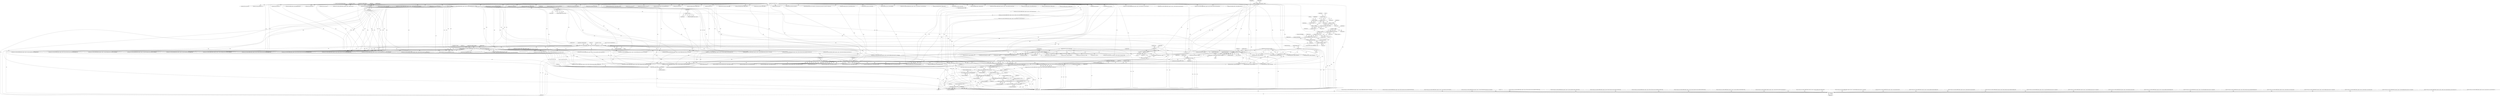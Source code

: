 digraph "1_ghostscript_e698d5c11d27212aa1098bc5b1673a3378563092_19@pointer" {
"1000529" [label="(Call,jbig2_error(ctx, JBIG2_SEVERITY_FATAL, segment->number, \"failed to allocate text region specified FS huffman table\"))"];
"1000459" [label="(Call,jbig2_build_huffman_table(ctx, &jbig2_huffman_params_F))"];
"1000369" [label="(Call,jbig2_error(ctx, JBIG2_SEVERITY_WARNING, segment->number, \"reserved bit 15 of text region huffman flags is not zero\"))"];
"1000227" [label="(Call,jbig2_error(ctx, JBIG2_SEVERITY_DEBUG, segment->number, \"text region header flags 0x%04x\", flags))"];
"1000150" [label="(MethodParameterIn,Jbig2Ctx *ctx)"];
"1000218" [label="(Call,flags = jbig2_get_uint16(segment_data + offset))"];
"1000220" [label="(Call,jbig2_get_uint16(segment_data + offset))"];
"1000211" [label="(Call,jbig2_get_region_segment_info(&region_info, segment_data))"];
"1000152" [label="(MethodParameterIn,const byte *segment_data)"];
"1000215" [label="(Call,offset += 17)"];
"1000155" [label="(Call,offset = 0)"];
"1000341" [label="(Call,jbig2_error(ctx, JBIG2_SEVERITY_DEBUG, segment->number, \"text region has SBDSOFFSET %d\", params.SBDSOFFSET))"];
"1000324" [label="(Call,params.SBDSOFFSET -= 0x20)"];
"1000319" [label="(Call,params.SBDSOFFSET > 0x0f)"];
"1000309" [label="(Call,params.SBDSOFFSET = (flags & 0x7C00) >> 10)"];
"1000313" [label="(Call,(flags & 0x7C00) >> 10)"];
"1000314" [label="(Call,flags & 0x7C00)"];
"1000306" [label="(Call,flags & 0x0200)"];
"1000298" [label="(Call,flags & 0x0180)"];
"1000288" [label="(Call,flags & 0x0040)"];
"1000280" [label="(Call,flags & 0x0030)"];
"1000260" [label="(Call,flags & 0x000c)"];
"1000252" [label="(Call,flags & 0x0002)"];
"1000245" [label="(Call,flags & 0x0001)"];
"1000501" [label="(Call,jbig2_build_huffman_table(ctx, huffman_params))"];
"1000477" [label="(Call,jbig2_find_table(ctx, segment, table_index))"];
"1000151" [label="(MethodParameterIn,Jbig2Segment *segment)"];
"1000197" [label="(Call,table_index = 0)"];
"1000482" [label="(Call,huffman_params == NULL)"];
"1000475" [label="(Call,huffman_params = jbig2_find_table(ctx, segment, table_index))"];
"1000469" [label="(Call,jbig2_build_huffman_table(ctx, &jbig2_huffman_params_G))"];
"1000527" [label="(Call,code = jbig2_error(ctx, JBIG2_SEVERITY_FATAL, segment->number, \"failed to allocate text region specified FS huffman table\"))"];
"1001757" [label="(Return,return code;)"];
"1001712" [label="(Call,jbig2_release_huffman_table(ctx, params.SBHUFFFS))"];
"1001717" [label="(Call,jbig2_release_huffman_table(ctx, params.SBHUFFDS))"];
"1001722" [label="(Call,jbig2_release_huffman_table(ctx, params.SBHUFFDT))"];
"1001727" [label="(Call,jbig2_release_huffman_table(ctx, params.SBHUFFRDX))"];
"1001732" [label="(Call,jbig2_release_huffman_table(ctx, params.SBHUFFRDY))"];
"1001737" [label="(Call,jbig2_release_huffman_table(ctx, params.SBHUFFRDW))"];
"1001742" [label="(Call,jbig2_release_huffman_table(ctx, params.SBHUFFRDH))"];
"1001747" [label="(Call,jbig2_release_huffman_table(ctx, params.SBHUFFRSIZE))"];
"1000227" [label="(Call,jbig2_error(ctx, JBIG2_SEVERITY_DEBUG, segment->number, \"text region header flags 0x%04x\", flags))"];
"1000224" [label="(Call,offset += 2)"];
"1000283" [label="(Literal,4)"];
"1000465" [label="(Call,params.SBHUFFFS = jbig2_build_huffman_table(ctx, &jbig2_huffman_params_G))"];
"1001100" [label="(Call,code = jbig2_error(ctx, JBIG2_SEVERITY_FATAL, segment->number, \"Custom RSIZE huffman table not found (%d)\", table_index))"];
"1000241" [label="(Call,params.SBHUFF = flags & 0x0001)"];
"1000438" [label="(Call,segment_data + offset)"];
"1000388" [label="(Call,params.sbrat[0] = segment_data[offset])"];
"1000359" [label="(Call,segment_data + offset)"];
"1001748" [label="(Identifier,ctx)"];
"1000279" [label="(Call,(flags & 0x0030) >> 4)"];
"1001404" [label="(Call,jbig2_arith_int_ctx_new(ctx))"];
"1001581" [label="(Call,jbig2_image_clone(ctx, image))"];
"1000252" [label="(Call,flags & 0x0002)"];
"1000536" [label="(ControlStructure,goto cleanup1;)"];
"1001363" [label="(Call,jbig2_error(ctx, JBIG2_SEVERITY_FATAL, segment->number, \"couldn't allocate as in text region image\"))"];
"1001451" [label="(Call,jbig2_error(ctx, JBIG2_SEVERITY_FATAL, segment->number, \"couldn't allocate text region image data\"))"];
"1000881" [label="(Call,code = jbig2_error(ctx, JBIG2_SEVERITY_FATAL, segment->number, \"failed to allocate text region specified RDH huffman table\"))"];
"1000484" [label="(Identifier,NULL)"];
"1001757" [label="(Return,return code;)"];
"1000503" [label="(Identifier,huffman_params)"];
"1001703" [label="(Call,jbig2_image_release(ctx, image))"];
"1001758" [label="(Identifier,code)"];
"1000369" [label="(Call,jbig2_error(ctx, JBIG2_SEVERITY_WARNING, segment->number, \"reserved bit 15 of text region huffman flags is not zero\"))"];
"1001250" [label="(Call,jbig2_error(ctx, JBIG2_SEVERITY_WARNING, segment->number, \"unable to find all referenced symbol dictionaries!\"))"];
"1001560" [label="(Call,jbig2_error(ctx, JBIG2_SEVERITY_FATAL, segment->number, \"failed to decode text region image data\"))"];
"1001361" [label="(Call,code = jbig2_error(ctx, JBIG2_SEVERITY_FATAL, segment->number, \"couldn't allocate as in text region image\"))"];
"1001003" [label="(Call,jbig2_build_huffman_table(ctx, &jbig2_huffman_params_O))"];
"1001723" [label="(Identifier,ctx)"];
"1000875" [label="(Call,params.SBHUFFRDH == NULL)"];
"1000302" [label="(Call,params.SBDEFPIXEL = flags & 0x0200)"];
"1001744" [label="(Call,params.SBHUFFRDH)"];
"1000375" [label="(Literal,\"reserved bit 15 of text region huffman flags is not zero\")"];
"1000675" [label="(Call,jbig2_error(ctx, JBIG2_SEVERITY_FATAL, segment->number, \"Custom DT huffman table not found (%d)\", table_index))"];
"1000233" [label="(Literal,\"text region header flags 0x%04x\")"];
"1001506" [label="(Call,jbig2_arith_int_ctx_new(ctx))"];
"1000301" [label="(Literal,7)"];
"1000260" [label="(Call,flags & 0x000c)"];
"1001694" [label="(Call,jbig2_word_stream_buf_free(ctx, ws))"];
"1001122" [label="(Call,params.SBHUFFRSIZE == NULL)"];
"1000282" [label="(Literal,0x0030)"];
"1000371" [label="(Identifier,JBIG2_SEVERITY_WARNING)"];
"1000298" [label="(Call,flags & 0x0180)"];
"1000497" [label="(Call,params.SBHUFFFS = jbig2_build_huffman_table(ctx, huffman_params))"];
"1000297" [label="(Call,(flags & 0x0180) >> 7)"];
"1001226" [label="(Call,jbig2_error(ctx, JBIG2_SEVERITY_WARNING, segment->number, \"unable to find first referenced symbol dictionary!\"))"];
"1000325" [label="(Call,params.SBDSOFFSET)"];
"1000225" [label="(Identifier,offset)"];
"1000321" [label="(Identifier,params)"];
"1000664" [label="(Call,jbig2_find_table(ctx, segment, table_index))"];
"1000973" [label="(Call,jbig2_error(ctx, JBIG2_SEVERITY_FATAL, segment->number, \"failed to allocate text region specified RDX huffman table\"))"];
"1000308" [label="(Literal,0x0200)"];
"1000246" [label="(Identifier,flags)"];
"1000470" [label="(Identifier,ctx)"];
"1001416" [label="(Call,jbig2_arith_int_ctx_new(ctx))"];
"1000486" [label="(Call,code = jbig2_error(ctx, JBIG2_SEVERITY_FATAL, segment->number, \"Custom FS huffman table not found (%d)\", table_index))"];
"1000316" [label="(Literal,0x7C00)"];
"1001102" [label="(Call,jbig2_error(ctx, JBIG2_SEVERITY_FATAL, segment->number, \"Custom RSIZE huffman table not found (%d)\", table_index))"];
"1000199" [label="(Literal,0)"];
"1000813" [label="(Call,jbig2_build_huffman_table(ctx, &jbig2_huffman_params_N))"];
"1000460" [label="(Identifier,ctx)"];
"1001422" [label="(Call,jbig2_arith_int_ctx_new(ctx))"];
"1000752" [label="(Call,jbig2_error(ctx, JBIG2_SEVERITY_FATAL, segment->number, \"Custom RDW huffman table not found (%d)\", table_index))"];
"1001287" [label="(Call,jbig2_error(ctx, JBIG2_SEVERITY_FATAL, segment->number, \"could not allocate GR_stats\"))"];
"1000299" [label="(Identifier,flags)"];
"1000526" [label="(Block,)"];
"1001494" [label="(Call,jbig2_arith_int_ctx_new(ctx))"];
"1001761" [label="(Call,jbig2_error(ctx, JBIG2_SEVERITY_FATAL, segment->number, \"Segment too short\"))"];
"1000324" [label="(Call,params.SBDSOFFSET -= 0x20)"];
"1000480" [label="(Identifier,table_index)"];
"1001341" [label="(Call,code = jbig2_error(ctx, JBIG2_SEVERITY_FATAL, segment->number, \"couldn't allocate ws in text region image\"))"];
"1000152" [label="(MethodParameterIn,const byte *segment_data)"];
"1000253" [label="(Identifier,flags)"];
"1001326" [label="(Call,jbig2_word_stream_buf_new(ctx, segment_data + offset, segment->data_length - offset))"];
"1000212" [label="(Call,&region_info)"];
"1000333" [label="(Call,flags & 0x8000)"];
"1000230" [label="(Call,segment->number)"];
"1001684" [label="(Call,jbig2_arith_int_ctx_free(ctx, params.IAIT))"];
"1001206" [label="(Call,jbig2_error(ctx, JBIG2_SEVERITY_FATAL, segment->number, \"unable to retrive symbol dictionaries! previous parsing error?\"))"];
"1001632" [label="(Call,jbig2_arith_iaid_ctx_free(ctx, params.IAID))"];
"1001547" [label="(Call,jbig2_error(ctx, JBIG2_SEVERITY_FATAL, segment->number, \"couldn't allocate text region image data\"))"];
"1000261" [label="(Identifier,flags)"];
"1000198" [label="(Identifier,table_index)"];
"1000162" [label="(Identifier,image)"];
"1001734" [label="(Call,params.SBHUFFRDY)"];
"1000217" [label="(Literal,17)"];
"1000930" [label="(Call,code = jbig2_error(ctx, JBIG2_SEVERITY_FATAL, segment->number, \"Custom RDX huffman table not found (%d)\", table_index))"];
"1000157" [label="(Literal,0)"];
"1000419" [label="(Call,params.sbrat[3] = segment_data[offset + 3])"];
"1000341" [label="(Call,jbig2_error(ctx, JBIG2_SEVERITY_DEBUG, segment->number, \"text region has SBDSOFFSET %d\", params.SBDSOFFSET))"];
"1001055" [label="(Call,params.SBHUFFRDY == NULL)"];
"1000588" [label="(Call,jbig2_error(ctx, JBIG2_SEVERITY_FATAL, segment->number, \"Custom DS huffman table not found (%d)\", table_index))"];
"1000229" [label="(Identifier,JBIG2_SEVERITY_DEBUG)"];
"1000259" [label="(Call,(flags & 0x000c) >> 2)"];
"1000577" [label="(Call,jbig2_find_table(ctx, segment, table_index))"];
"1001204" [label="(Call,code = jbig2_error(ctx, JBIG2_SEVERITY_FATAL, segment->number, \"unable to retrive symbol dictionaries! previous parsing error?\"))"];
"1001717" [label="(Call,jbig2_release_huffman_table(ctx, params.SBHUFFDS))"];
"1001724" [label="(Call,params.SBHUFFDT)"];
"1001679" [label="(Call,jbig2_arith_int_ctx_free(ctx, params.IADS))"];
"1000831" [label="(Call,jbig2_find_table(ctx, segment, table_index))"];
"1000741" [label="(Call,jbig2_find_table(ctx, segment, table_index))"];
"1001174" [label="(Call,jbig2_sd_count_referred(ctx, segment))"];
"1000245" [label="(Call,flags & 0x0001)"];
"1000733" [label="(Call,jbig2_build_huffman_table(ctx, &jbig2_huffman_params_O))"];
"1001011" [label="(Call,jbig2_find_table(ctx, segment, table_index))"];
"1001301" [label="(Call,jbig2_image_new(ctx, region_info.width, region_info.height))"];
"1000437" [label="(Call,jbig2_get_uint32(segment_data + offset))"];
"1000323" [label="(Literal,0x0f)"];
"1000326" [label="(Identifier,params)"];
"1000306" [label="(Call,flags & 0x0200)"];
"1000228" [label="(Identifier,ctx)"];
"1000284" [label="(Call,params.TRANSPOSED = flags & 0x0040)"];
"1000530" [label="(Identifier,ctx)"];
"1000883" [label="(Call,jbig2_error(ctx, JBIG2_SEVERITY_FATAL, segment->number, \"failed to allocate text region specified RDH huffman table\"))"];
"1000153" [label="(Block,)"];
"1000300" [label="(Literal,0x0180)"];
"1001189" [label="(Call,code = jbig2_error(ctx, JBIG2_SEVERITY_FATAL, segment->number, \"text region refers to no symbol dictionaries!\"))"];
"1000656" [label="(Call,jbig2_build_huffman_table(ctx, &jbig2_huffman_params_M))"];
"1001410" [label="(Call,jbig2_arith_int_ctx_new(ctx))"];
"1000511" [label="(Call,jbig2_error(ctx, JBIG2_SEVERITY_FATAL, segment->number, \"text region specified invalid FS huffman table\"))"];
"1000945" [label="(Call,jbig2_build_huffman_table(ctx, huffman_params))"];
"1001729" [label="(Call,params.SBHUFFRDX)"];
"1000549" [label="(Call,jbig2_build_huffman_table(ctx, &jbig2_huffman_params_H))"];
"1000216" [label="(Identifier,offset)"];
"1000586" [label="(Call,code = jbig2_error(ctx, JBIG2_SEVERITY_FATAL, segment->number, \"Custom DS huffman table not found (%d)\", table_index))"];
"1000865" [label="(Call,jbig2_error(ctx, JBIG2_SEVERITY_FATAL, segment->number, \"text region specified invalid RDH huffman table\"))"];
"1000903" [label="(Call,jbig2_build_huffman_table(ctx, &jbig2_huffman_params_N))"];
"1000151" [label="(MethodParameterIn,Jbig2Segment *segment)"];
"1000459" [label="(Call,jbig2_build_huffman_table(ctx, &jbig2_huffman_params_F))"];
"1000971" [label="(Call,code = jbig2_error(ctx, JBIG2_SEVERITY_FATAL, segment->number, \"failed to allocate text region specified RDX huffman table\"))"];
"1000263" [label="(Literal,2)"];
"1001657" [label="(Call,jbig2_arith_int_ctx_free(ctx, params.IARDY))"];
"1001130" [label="(Call,jbig2_error(ctx, JBIG2_SEVERITY_FATAL, segment->number, \"failed to allocate text region specified RSIZE huffman table\"))"];
"1001739" [label="(Call,params.SBHUFFRDW)"];
"1001063" [label="(Call,jbig2_error(ctx, JBIG2_SEVERITY_FATAL, segment->number, \"failed to allocate text region specified RDY huffman table\"))"];
"1001184" [label="(Call,jbig2_sd_list_referred(ctx, segment))"];
"1000532" [label="(Call,segment->number)"];
"1001674" [label="(Call,jbig2_arith_int_ctx_free(ctx, params.IAFS))"];
"1000455" [label="(Call,params.SBHUFFFS = jbig2_build_huffman_table(ctx, &jbig2_huffman_params_F))"];
"1000636" [label="(Call,jbig2_build_huffman_table(ctx, &jbig2_huffman_params_K))"];
"1000488" [label="(Call,jbig2_error(ctx, JBIG2_SEVERITY_FATAL, segment->number, \"Custom FS huffman table not found (%d)\", table_index))"];
"1000254" [label="(Literal,0x0002)"];
"1000535" [label="(Literal,\"failed to allocate text region specified FS huffman table\")"];
"1000461" [label="(Call,&jbig2_huffman_params_F)"];
"1000476" [label="(Identifier,huffman_params)"];
"1000499" [label="(Identifier,params)"];
"1000823" [label="(Call,jbig2_build_huffman_table(ctx, &jbig2_huffman_params_O))"];
"1001488" [label="(Call,jbig2_arith_int_ctx_new(ctx))"];
"1001545" [label="(Call,code = jbig2_error(ctx, JBIG2_SEVERITY_FATAL, segment->number, \"couldn't allocate text region image data\"))"];
"1001276" [label="(Call,jbig2_new(ctx, Jbig2ArithCx, stats_size))"];
"1001083" [label="(Call,jbig2_build_huffman_table(ctx, &jbig2_huffman_params_A))"];
"1001482" [label="(Call,jbig2_arith_int_ctx_new(ctx))"];
"1000309" [label="(Call,params.SBDSOFFSET = (flags & 0x7C00) >> 10)"];
"1000435" [label="(Identifier,params)"];
"1000343" [label="(Identifier,JBIG2_SEVERITY_DEBUG)"];
"1000342" [label="(Identifier,ctx)"];
"1000750" [label="(Call,code = jbig2_error(ctx, JBIG2_SEVERITY_FATAL, segment->number, \"Custom RDW huffman table not found (%d)\", table_index))"];
"1001556" [label="(Call,code < 0)"];
"1000155" [label="(Call,offset = 0)"];
"1001191" [label="(Call,jbig2_error(ctx, JBIG2_SEVERITY_FATAL, segment->number, \"text region refers to no symbol dictionaries!\"))"];
"1001727" [label="(Call,jbig2_release_huffman_table(ctx, params.SBHUFFRDX))"];
"1000314" [label="(Call,flags & 0x7C00)"];
"1000569" [label="(Call,jbig2_build_huffman_table(ctx, &jbig2_huffman_params_J))"];
"1001719" [label="(Call,params.SBHUFFDS)"];
"1001061" [label="(Call,code = jbig2_error(ctx, JBIG2_SEVERITY_FATAL, segment->number, \"failed to allocate text region specified RDY huffman table\"))"];
"1000521" [label="(Call,params.SBHUFFFS == NULL)"];
"1000695" [label="(Call,params.SBHUFFDT == NULL)"];
"1001091" [label="(Call,jbig2_find_table(ctx, segment, table_index))"];
"1000765" [label="(Call,jbig2_build_huffman_table(ctx, huffman_params))"];
"1000211" [label="(Call,jbig2_get_region_segment_info(&region_info, segment_data))"];
"1000344" [label="(Call,segment->number)"];
"1000531" [label="(Identifier,JBIG2_SEVERITY_FATAL)"];
"1000234" [label="(Identifier,flags)"];
"1000315" [label="(Identifier,flags)"];
"1001714" [label="(Call,params.SBHUFFFS)"];
"1000475" [label="(Call,huffman_params = jbig2_find_table(ctx, segment, table_index))"];
"1000197" [label="(Call,table_index = 0)"];
"1000773" [label="(Call,code = jbig2_error(ctx, JBIG2_SEVERITY_FATAL, segment->number, \"text region specified invalid RDW huffman table\"))"];
"1000248" [label="(Call,params.SBREFINE = flags & 0x0002)"];
"1001353" [label="(Call,jbig2_arith_new(ctx, ws))"];
"1001718" [label="(Identifier,ctx)"];
"1000318" [label="(ControlStructure,if (params.SBDSOFFSET > 0x0f))"];
"1001711" [label="(Block,)"];
"1000478" [label="(Identifier,ctx)"];
"1000614" [label="(Call,code = jbig2_error(ctx, JBIG2_SEVERITY_FATAL, segment->number, \"failed to allocate text region specified DS huffman table\"))"];
"1001728" [label="(Identifier,ctx)"];
"1000290" [label="(Literal,0x0040)"];
"1000791" [label="(Call,code = jbig2_error(ctx, JBIG2_SEVERITY_FATAL, segment->number, \"failed to allocate text region specified RDW huffman table\"))"];
"1000483" [label="(Identifier,huffman_params)"];
"1000502" [label="(Identifier,ctx)"];
"1000793" [label="(Call,jbig2_error(ctx, JBIG2_SEVERITY_FATAL, segment->number, \"failed to allocate text region specified RDW huffman table\"))"];
"1000479" [label="(Identifier,segment)"];
"1001045" [label="(Call,jbig2_error(ctx, JBIG2_SEVERITY_FATAL, segment->number, \"text region specified invalid RDY huffman table\"))"];
"1001712" [label="(Call,jbig2_release_huffman_table(ctx, params.SBHUFFFS))"];
"1001737" [label="(Call,jbig2_release_huffman_table(ctx, params.SBHUFFRDW))"];
"1001647" [label="(Call,jbig2_arith_int_ctx_free(ctx, params.IARDH))"];
"1001115" [label="(Call,jbig2_build_huffman_table(ctx, huffman_params))"];
"1000365" [label="(ControlStructure,if (huffman_flags & 0x8000))"];
"1001128" [label="(Call,code = jbig2_error(ctx, JBIG2_SEVERITY_FATAL, segment->number, \"failed to allocate text region specified RSIZE huffman table\"))"];
"1001022" [label="(Call,jbig2_error(ctx, JBIG2_SEVERITY_FATAL, segment->number, \"Custom RDY huffman table not found (%d)\", table_index))"];
"1000842" [label="(Call,jbig2_error(ctx, JBIG2_SEVERITY_FATAL, segment->number, \"Custom RDH huffman table not found (%d)\", table_index))"];
"1000471" [label="(Call,&jbig2_huffman_params_G)"];
"1001652" [label="(Call,jbig2_arith_int_ctx_free(ctx, params.IARDX))"];
"1001713" [label="(Identifier,ctx)"];
"1000347" [label="(Literal,\"text region has SBDSOFFSET %d\")"];
"1000320" [label="(Call,params.SBDSOFFSET)"];
"1001150" [label="(Call,jbig2_error(ctx, JBIG2_SEVERITY_INFO, segment->number,\n                \"text region: %d x %d @ (%d,%d) %d symbols\", region_info.width, region_info.height, region_info.x, region_info.y, params.SBNUMINSTANCES))"];
"1000262" [label="(Literal,0x000c)"];
"1000288" [label="(Call,flags & 0x0040)"];
"1000529" [label="(Call,jbig2_error(ctx, JBIG2_SEVERITY_FATAL, segment->number, \"failed to allocate text region specified FS huffman table\"))"];
"1001742" [label="(Call,jbig2_release_huffman_table(ctx, params.SBHUFFRDH))"];
"1000921" [label="(Call,jbig2_find_table(ctx, segment, table_index))"];
"1000646" [label="(Call,jbig2_build_huffman_table(ctx, &jbig2_huffman_params_L))"];
"1001328" [label="(Call,segment_data + offset)"];
"1000156" [label="(Identifier,offset)"];
"1000477" [label="(Call,jbig2_find_table(ctx, segment, table_index))"];
"1000289" [label="(Identifier,flags)"];
"1000280" [label="(Call,flags & 0x0030)"];
"1000932" [label="(Call,jbig2_error(ctx, JBIG2_SEVERITY_FATAL, segment->number, \"Custom RDX huffman table not found (%d)\", table_index))"];
"1000703" [label="(Call,jbig2_error(ctx, JBIG2_SEVERITY_FATAL, segment->number, \"failed to allocate text region specified DT huffman table\"))"];
"1000372" [label="(Call,segment->number)"];
"1001500" [label="(Call,jbig2_arith_int_ctx_new(ctx))"];
"1001637" [label="(Call,jbig2_arith_int_ctx_free(ctx, params.IARI))"];
"1000220" [label="(Call,jbig2_get_uint16(segment_data + offset))"];
"1000150" [label="(MethodParameterIn,Jbig2Ctx *ctx)"];
"1000348" [label="(Call,params.SBDSOFFSET)"];
"1000469" [label="(Call,jbig2_build_huffman_table(ctx, &jbig2_huffman_params_G))"];
"1000218" [label="(Call,flags = jbig2_get_uint16(segment_data + offset))"];
"1001605" [label="(Call,jbig2_page_add_result(ctx, &ctx->pages[ctx->current_page], image, region_info.x, region_info.y, region_info.op))"];
"1001747" [label="(Call,jbig2_release_huffman_table(ctx, params.SBHUFFRSIZE))"];
"1000313" [label="(Call,(flags & 0x7C00) >> 10)"];
"1000863" [label="(Call,code = jbig2_error(ctx, JBIG2_SEVERITY_FATAL, segment->number, \"text region specified invalid RDH huffman table\"))"];
"1001224" [label="(Call,code = jbig2_error(ctx, JBIG2_SEVERITY_WARNING, segment->number, \"unable to find first referenced symbol dictionary!\"))"];
"1000993" [label="(Call,jbig2_build_huffman_table(ctx, &jbig2_huffman_params_N))"];
"1000509" [label="(Call,code = jbig2_error(ctx, JBIG2_SEVERITY_FATAL, segment->number, \"text region specified invalid FS huffman table\"))"];
"1000608" [label="(Call,params.SBHUFFDS == NULL)"];
"1001143" [label="(Call,jbig2_error(ctx, JBIG2_SEVERITY_WARNING, segment->number, \"text region huffman flags bit 15 is set, contrary to spec\"))"];
"1001642" [label="(Call,jbig2_arith_int_ctx_free(ctx, params.IARDW))"];
"1000840" [label="(Call,code = jbig2_error(ctx, JBIG2_SEVERITY_FATAL, segment->number, \"Custom RDH huffman table not found (%d)\", table_index))"];
"1000247" [label="(Literal,0x0001)"];
"1000723" [label="(Call,jbig2_build_huffman_table(ctx, &jbig2_huffman_params_N))"];
"1000785" [label="(Call,params.SBHUFFRDW == NULL)"];
"1001285" [label="(Call,code = jbig2_error(ctx, JBIG2_SEVERITY_FATAL, segment->number, \"could not allocate GR_stats\"))"];
"1000453" [label="(Block,)"];
"1000219" [label="(Identifier,flags)"];
"1001043" [label="(Call,code = jbig2_error(ctx, JBIG2_SEVERITY_FATAL, segment->number, \"text region specified invalid RDY huffman table\"))"];
"1000408" [label="(Call,params.sbrat[2] = segment_data[offset + 2])"];
"1000214" [label="(Identifier,segment_data)"];
"1001586" [label="(Call,jbig2_error(ctx, JBIG2_SEVERITY_DEBUG, segment->number,\n                    \"composing %dx%d decoded text region onto page at (%d, %d)\", region_info.width, region_info.height, region_info.x, region_info.y))"];
"1001475" [label="(Call,jbig2_arith_iaid_ctx_new(ctx, SBSYMCODELEN))"];
"1001343" [label="(Call,jbig2_error(ctx, JBIG2_SEVERITY_FATAL, segment->number, \"couldn't allocate ws in text region image\"))"];
"1000397" [label="(Call,params.sbrat[1] = segment_data[offset + 1])"];
"1000281" [label="(Identifier,flags)"];
"1000601" [label="(Call,jbig2_build_huffman_table(ctx, huffman_params))"];
"1001449" [label="(Call,code = jbig2_error(ctx, JBIG2_SEVERITY_FATAL, segment->number, \"couldn't allocate text region image data\"))"];
"1000559" [label="(Call,jbig2_build_huffman_table(ctx, &jbig2_huffman_params_I))"];
"1000955" [label="(Call,jbig2_error(ctx, JBIG2_SEVERITY_FATAL, segment->number, \"text region specified invalid RDX huffman table\"))"];
"1000501" [label="(Call,jbig2_build_huffman_table(ctx, huffman_params))"];
"1001722" [label="(Call,jbig2_release_huffman_table(ctx, params.SBHUFFDT))"];
"1000328" [label="(Literal,0x20)"];
"1000487" [label="(Identifier,code)"];
"1001669" [label="(Call,jbig2_arith_int_ctx_free(ctx, params.IADT))"];
"1001743" [label="(Identifier,ctx)"];
"1000370" [label="(Identifier,ctx)"];
"1000775" [label="(Call,jbig2_error(ctx, JBIG2_SEVERITY_FATAL, segment->number, \"text region specified invalid RDW huffman table\"))"];
"1000528" [label="(Identifier,code)"];
"1000616" [label="(Call,jbig2_error(ctx, JBIG2_SEVERITY_FATAL, segment->number, \"failed to allocate text region specified DS huffman table\"))"];
"1000358" [label="(Call,jbig2_get_uint16(segment_data + offset))"];
"1000221" [label="(Call,segment_data + offset)"];
"1001733" [label="(Identifier,ctx)"];
"1000855" [label="(Call,jbig2_build_huffman_table(ctx, huffman_params))"];
"1001732" [label="(Call,jbig2_release_huffman_table(ctx, params.SBHUFFRDY))"];
"1000237" [label="(Identifier,params)"];
"1000215" [label="(Call,offset += 17)"];
"1000319" [label="(Call,params.SBDSOFFSET > 0x0f)"];
"1000331" [label="(Identifier,params)"];
"1000482" [label="(Call,huffman_params == NULL)"];
"1001316" [label="(Call,jbig2_error(ctx, JBIG2_SEVERITY_FATAL, segment->number, \"couldn't allocate text region image\"))"];
"1001738" [label="(Identifier,ctx)"];
"1001754" [label="(Identifier,ctx)"];
"1000913" [label="(Call,jbig2_build_huffman_table(ctx, &jbig2_huffman_params_O))"];
"1000340" [label="(Block,)"];
"1000504" [label="(Call,++table_index)"];
"1000701" [label="(Call,code = jbig2_error(ctx, JBIG2_SEVERITY_FATAL, segment->number, \"failed to allocate text region specified DT huffman table\"))"];
"1001020" [label="(Call,code = jbig2_error(ctx, JBIG2_SEVERITY_FATAL, segment->number, \"Custom RDY huffman table not found (%d)\", table_index))"];
"1000965" [label="(Call,params.SBHUFFRDX == NULL)"];
"1000317" [label="(Literal,10)"];
"1000673" [label="(Call,code = jbig2_error(ctx, JBIG2_SEVERITY_FATAL, segment->number, \"Custom DT huffman table not found (%d)\", table_index))"];
"1000353" [label="(Identifier,params)"];
"1000307" [label="(Identifier,flags)"];
"1000688" [label="(Call,jbig2_build_huffman_table(ctx, huffman_params))"];
"1000202" [label="(Identifier,huffman_params)"];
"1000481" [label="(ControlStructure,if (huffman_params == NULL))"];
"1001035" [label="(Call,jbig2_build_huffman_table(ctx, huffman_params))"];
"1001314" [label="(Call,code = jbig2_error(ctx, JBIG2_SEVERITY_FATAL, segment->number, \"couldn't allocate text region image\"))"];
"1001768" [label="(MethodReturn,RET)"];
"1000953" [label="(Call,code = jbig2_error(ctx, JBIG2_SEVERITY_FATAL, segment->number, \"text region specified invalid RDX huffman table\"))"];
"1000527" [label="(Call,code = jbig2_error(ctx, JBIG2_SEVERITY_FATAL, segment->number, \"failed to allocate text region specified FS huffman table\"))"];
"1000310" [label="(Call,params.SBDSOFFSET)"];
"1001749" [label="(Call,params.SBHUFFRSIZE)"];
"1000529" -> "1000527"  [label="AST: "];
"1000529" -> "1000535"  [label="CFG: "];
"1000530" -> "1000529"  [label="AST: "];
"1000531" -> "1000529"  [label="AST: "];
"1000532" -> "1000529"  [label="AST: "];
"1000535" -> "1000529"  [label="AST: "];
"1000527" -> "1000529"  [label="CFG: "];
"1000529" -> "1001768"  [label="DDG: "];
"1000529" -> "1001768"  [label="DDG: "];
"1000529" -> "1001768"  [label="DDG: "];
"1000529" -> "1000527"  [label="DDG: "];
"1000529" -> "1000527"  [label="DDG: "];
"1000529" -> "1000527"  [label="DDG: "];
"1000529" -> "1000527"  [label="DDG: "];
"1000459" -> "1000529"  [label="DDG: "];
"1000501" -> "1000529"  [label="DDG: "];
"1000469" -> "1000529"  [label="DDG: "];
"1000150" -> "1000529"  [label="DDG: "];
"1000341" -> "1000529"  [label="DDG: "];
"1000227" -> "1000529"  [label="DDG: "];
"1000369" -> "1000529"  [label="DDG: "];
"1000529" -> "1001712"  [label="DDG: "];
"1000459" -> "1000455"  [label="AST: "];
"1000459" -> "1000461"  [label="CFG: "];
"1000460" -> "1000459"  [label="AST: "];
"1000461" -> "1000459"  [label="AST: "];
"1000455" -> "1000459"  [label="CFG: "];
"1000459" -> "1001768"  [label="DDG: "];
"1000459" -> "1000455"  [label="DDG: "];
"1000459" -> "1000455"  [label="DDG: "];
"1000369" -> "1000459"  [label="DDG: "];
"1000227" -> "1000459"  [label="DDG: "];
"1000341" -> "1000459"  [label="DDG: "];
"1000150" -> "1000459"  [label="DDG: "];
"1000459" -> "1000549"  [label="DDG: "];
"1000459" -> "1000559"  [label="DDG: "];
"1000459" -> "1000569"  [label="DDG: "];
"1000459" -> "1000577"  [label="DDG: "];
"1000459" -> "1000616"  [label="DDG: "];
"1000459" -> "1000636"  [label="DDG: "];
"1000459" -> "1000646"  [label="DDG: "];
"1000459" -> "1000656"  [label="DDG: "];
"1000459" -> "1000664"  [label="DDG: "];
"1000459" -> "1000703"  [label="DDG: "];
"1000459" -> "1000723"  [label="DDG: "];
"1000459" -> "1000733"  [label="DDG: "];
"1000459" -> "1000741"  [label="DDG: "];
"1000459" -> "1000775"  [label="DDG: "];
"1000369" -> "1000365"  [label="AST: "];
"1000369" -> "1000375"  [label="CFG: "];
"1000370" -> "1000369"  [label="AST: "];
"1000371" -> "1000369"  [label="AST: "];
"1000372" -> "1000369"  [label="AST: "];
"1000375" -> "1000369"  [label="AST: "];
"1000435" -> "1000369"  [label="CFG: "];
"1000369" -> "1001768"  [label="DDG: "];
"1000369" -> "1001768"  [label="DDG: "];
"1000227" -> "1000369"  [label="DDG: "];
"1000227" -> "1000369"  [label="DDG: "];
"1000341" -> "1000369"  [label="DDG: "];
"1000341" -> "1000369"  [label="DDG: "];
"1000150" -> "1000369"  [label="DDG: "];
"1000369" -> "1000469"  [label="DDG: "];
"1000369" -> "1000477"  [label="DDG: "];
"1000369" -> "1000488"  [label="DDG: "];
"1000369" -> "1000511"  [label="DDG: "];
"1000369" -> "1000511"  [label="DDG: "];
"1000369" -> "1000588"  [label="DDG: "];
"1000369" -> "1000616"  [label="DDG: "];
"1000369" -> "1000675"  [label="DDG: "];
"1000369" -> "1000703"  [label="DDG: "];
"1000369" -> "1000752"  [label="DDG: "];
"1000369" -> "1000775"  [label="DDG: "];
"1000369" -> "1000793"  [label="DDG: "];
"1000369" -> "1000842"  [label="DDG: "];
"1000369" -> "1000865"  [label="DDG: "];
"1000369" -> "1000883"  [label="DDG: "];
"1000369" -> "1000932"  [label="DDG: "];
"1000369" -> "1000955"  [label="DDG: "];
"1000369" -> "1000973"  [label="DDG: "];
"1000369" -> "1001022"  [label="DDG: "];
"1000369" -> "1001045"  [label="DDG: "];
"1000369" -> "1001063"  [label="DDG: "];
"1000369" -> "1001102"  [label="DDG: "];
"1000369" -> "1001130"  [label="DDG: "];
"1000369" -> "1001143"  [label="DDG: "];
"1000369" -> "1001143"  [label="DDG: "];
"1000369" -> "1001150"  [label="DDG: "];
"1000369" -> "1001150"  [label="DDG: "];
"1000369" -> "1001226"  [label="DDG: "];
"1000369" -> "1001250"  [label="DDG: "];
"1000227" -> "1000153"  [label="AST: "];
"1000227" -> "1000234"  [label="CFG: "];
"1000228" -> "1000227"  [label="AST: "];
"1000229" -> "1000227"  [label="AST: "];
"1000230" -> "1000227"  [label="AST: "];
"1000233" -> "1000227"  [label="AST: "];
"1000234" -> "1000227"  [label="AST: "];
"1000237" -> "1000227"  [label="CFG: "];
"1000227" -> "1001768"  [label="DDG: "];
"1000227" -> "1001768"  [label="DDG: "];
"1000150" -> "1000227"  [label="DDG: "];
"1000218" -> "1000227"  [label="DDG: "];
"1000227" -> "1000245"  [label="DDG: "];
"1000227" -> "1000341"  [label="DDG: "];
"1000227" -> "1000341"  [label="DDG: "];
"1000227" -> "1000341"  [label="DDG: "];
"1000227" -> "1000469"  [label="DDG: "];
"1000227" -> "1000477"  [label="DDG: "];
"1000227" -> "1000488"  [label="DDG: "];
"1000227" -> "1000511"  [label="DDG: "];
"1000227" -> "1000511"  [label="DDG: "];
"1000227" -> "1000588"  [label="DDG: "];
"1000227" -> "1000616"  [label="DDG: "];
"1000227" -> "1000675"  [label="DDG: "];
"1000227" -> "1000703"  [label="DDG: "];
"1000227" -> "1000752"  [label="DDG: "];
"1000227" -> "1000775"  [label="DDG: "];
"1000227" -> "1000793"  [label="DDG: "];
"1000227" -> "1000842"  [label="DDG: "];
"1000227" -> "1000865"  [label="DDG: "];
"1000227" -> "1000883"  [label="DDG: "];
"1000227" -> "1000932"  [label="DDG: "];
"1000227" -> "1000955"  [label="DDG: "];
"1000227" -> "1000973"  [label="DDG: "];
"1000227" -> "1001022"  [label="DDG: "];
"1000227" -> "1001045"  [label="DDG: "];
"1000227" -> "1001063"  [label="DDG: "];
"1000227" -> "1001102"  [label="DDG: "];
"1000227" -> "1001130"  [label="DDG: "];
"1000227" -> "1001143"  [label="DDG: "];
"1000227" -> "1001150"  [label="DDG: "];
"1000227" -> "1001150"  [label="DDG: "];
"1000227" -> "1001586"  [label="DDG: "];
"1000150" -> "1000149"  [label="AST: "];
"1000150" -> "1001768"  [label="DDG: "];
"1000150" -> "1000341"  [label="DDG: "];
"1000150" -> "1000469"  [label="DDG: "];
"1000150" -> "1000477"  [label="DDG: "];
"1000150" -> "1000488"  [label="DDG: "];
"1000150" -> "1000501"  [label="DDG: "];
"1000150" -> "1000511"  [label="DDG: "];
"1000150" -> "1000549"  [label="DDG: "];
"1000150" -> "1000559"  [label="DDG: "];
"1000150" -> "1000569"  [label="DDG: "];
"1000150" -> "1000577"  [label="DDG: "];
"1000150" -> "1000588"  [label="DDG: "];
"1000150" -> "1000601"  [label="DDG: "];
"1000150" -> "1000616"  [label="DDG: "];
"1000150" -> "1000636"  [label="DDG: "];
"1000150" -> "1000646"  [label="DDG: "];
"1000150" -> "1000656"  [label="DDG: "];
"1000150" -> "1000664"  [label="DDG: "];
"1000150" -> "1000675"  [label="DDG: "];
"1000150" -> "1000688"  [label="DDG: "];
"1000150" -> "1000703"  [label="DDG: "];
"1000150" -> "1000723"  [label="DDG: "];
"1000150" -> "1000733"  [label="DDG: "];
"1000150" -> "1000741"  [label="DDG: "];
"1000150" -> "1000752"  [label="DDG: "];
"1000150" -> "1000765"  [label="DDG: "];
"1000150" -> "1000775"  [label="DDG: "];
"1000150" -> "1000793"  [label="DDG: "];
"1000150" -> "1000813"  [label="DDG: "];
"1000150" -> "1000823"  [label="DDG: "];
"1000150" -> "1000831"  [label="DDG: "];
"1000150" -> "1000842"  [label="DDG: "];
"1000150" -> "1000855"  [label="DDG: "];
"1000150" -> "1000865"  [label="DDG: "];
"1000150" -> "1000883"  [label="DDG: "];
"1000150" -> "1000903"  [label="DDG: "];
"1000150" -> "1000913"  [label="DDG: "];
"1000150" -> "1000921"  [label="DDG: "];
"1000150" -> "1000932"  [label="DDG: "];
"1000150" -> "1000945"  [label="DDG: "];
"1000150" -> "1000955"  [label="DDG: "];
"1000150" -> "1000973"  [label="DDG: "];
"1000150" -> "1000993"  [label="DDG: "];
"1000150" -> "1001003"  [label="DDG: "];
"1000150" -> "1001011"  [label="DDG: "];
"1000150" -> "1001022"  [label="DDG: "];
"1000150" -> "1001035"  [label="DDG: "];
"1000150" -> "1001045"  [label="DDG: "];
"1000150" -> "1001063"  [label="DDG: "];
"1000150" -> "1001083"  [label="DDG: "];
"1000150" -> "1001091"  [label="DDG: "];
"1000150" -> "1001102"  [label="DDG: "];
"1000150" -> "1001115"  [label="DDG: "];
"1000150" -> "1001130"  [label="DDG: "];
"1000150" -> "1001143"  [label="DDG: "];
"1000150" -> "1001150"  [label="DDG: "];
"1000150" -> "1001174"  [label="DDG: "];
"1000150" -> "1001184"  [label="DDG: "];
"1000150" -> "1001191"  [label="DDG: "];
"1000150" -> "1001206"  [label="DDG: "];
"1000150" -> "1001226"  [label="DDG: "];
"1000150" -> "1001250"  [label="DDG: "];
"1000150" -> "1001276"  [label="DDG: "];
"1000150" -> "1001287"  [label="DDG: "];
"1000150" -> "1001301"  [label="DDG: "];
"1000150" -> "1001316"  [label="DDG: "];
"1000150" -> "1001326"  [label="DDG: "];
"1000150" -> "1001343"  [label="DDG: "];
"1000150" -> "1001353"  [label="DDG: "];
"1000150" -> "1001363"  [label="DDG: "];
"1000150" -> "1001404"  [label="DDG: "];
"1000150" -> "1001410"  [label="DDG: "];
"1000150" -> "1001416"  [label="DDG: "];
"1000150" -> "1001422"  [label="DDG: "];
"1000150" -> "1001451"  [label="DDG: "];
"1000150" -> "1001475"  [label="DDG: "];
"1000150" -> "1001482"  [label="DDG: "];
"1000150" -> "1001488"  [label="DDG: "];
"1000150" -> "1001494"  [label="DDG: "];
"1000150" -> "1001500"  [label="DDG: "];
"1000150" -> "1001506"  [label="DDG: "];
"1000150" -> "1001547"  [label="DDG: "];
"1000150" -> "1001560"  [label="DDG: "];
"1000150" -> "1001581"  [label="DDG: "];
"1000150" -> "1001586"  [label="DDG: "];
"1000150" -> "1001605"  [label="DDG: "];
"1000150" -> "1001632"  [label="DDG: "];
"1000150" -> "1001637"  [label="DDG: "];
"1000150" -> "1001642"  [label="DDG: "];
"1000150" -> "1001647"  [label="DDG: "];
"1000150" -> "1001652"  [label="DDG: "];
"1000150" -> "1001657"  [label="DDG: "];
"1000150" -> "1001669"  [label="DDG: "];
"1000150" -> "1001674"  [label="DDG: "];
"1000150" -> "1001679"  [label="DDG: "];
"1000150" -> "1001684"  [label="DDG: "];
"1000150" -> "1001694"  [label="DDG: "];
"1000150" -> "1001703"  [label="DDG: "];
"1000150" -> "1001712"  [label="DDG: "];
"1000150" -> "1001717"  [label="DDG: "];
"1000150" -> "1001722"  [label="DDG: "];
"1000150" -> "1001727"  [label="DDG: "];
"1000150" -> "1001732"  [label="DDG: "];
"1000150" -> "1001737"  [label="DDG: "];
"1000150" -> "1001742"  [label="DDG: "];
"1000150" -> "1001747"  [label="DDG: "];
"1000150" -> "1001761"  [label="DDG: "];
"1000218" -> "1000153"  [label="AST: "];
"1000218" -> "1000220"  [label="CFG: "];
"1000219" -> "1000218"  [label="AST: "];
"1000220" -> "1000218"  [label="AST: "];
"1000225" -> "1000218"  [label="CFG: "];
"1000218" -> "1001768"  [label="DDG: "];
"1000220" -> "1000218"  [label="DDG: "];
"1000220" -> "1000221"  [label="CFG: "];
"1000221" -> "1000220"  [label="AST: "];
"1000211" -> "1000220"  [label="DDG: "];
"1000152" -> "1000220"  [label="DDG: "];
"1000215" -> "1000220"  [label="DDG: "];
"1000211" -> "1000153"  [label="AST: "];
"1000211" -> "1000214"  [label="CFG: "];
"1000212" -> "1000211"  [label="AST: "];
"1000214" -> "1000211"  [label="AST: "];
"1000216" -> "1000211"  [label="CFG: "];
"1000211" -> "1001768"  [label="DDG: "];
"1000211" -> "1001768"  [label="DDG: "];
"1000152" -> "1000211"  [label="DDG: "];
"1000211" -> "1000221"  [label="DDG: "];
"1000211" -> "1000358"  [label="DDG: "];
"1000211" -> "1000359"  [label="DDG: "];
"1000211" -> "1000388"  [label="DDG: "];
"1000211" -> "1000397"  [label="DDG: "];
"1000211" -> "1000408"  [label="DDG: "];
"1000211" -> "1000419"  [label="DDG: "];
"1000211" -> "1000437"  [label="DDG: "];
"1000211" -> "1000438"  [label="DDG: "];
"1000211" -> "1001326"  [label="DDG: "];
"1000211" -> "1001328"  [label="DDG: "];
"1000152" -> "1000149"  [label="AST: "];
"1000152" -> "1001768"  [label="DDG: "];
"1000152" -> "1000221"  [label="DDG: "];
"1000152" -> "1000358"  [label="DDG: "];
"1000152" -> "1000359"  [label="DDG: "];
"1000152" -> "1000388"  [label="DDG: "];
"1000152" -> "1000397"  [label="DDG: "];
"1000152" -> "1000408"  [label="DDG: "];
"1000152" -> "1000419"  [label="DDG: "];
"1000152" -> "1000437"  [label="DDG: "];
"1000152" -> "1000438"  [label="DDG: "];
"1000152" -> "1001326"  [label="DDG: "];
"1000152" -> "1001328"  [label="DDG: "];
"1000215" -> "1000153"  [label="AST: "];
"1000215" -> "1000217"  [label="CFG: "];
"1000216" -> "1000215"  [label="AST: "];
"1000217" -> "1000215"  [label="AST: "];
"1000219" -> "1000215"  [label="CFG: "];
"1000155" -> "1000215"  [label="DDG: "];
"1000215" -> "1000221"  [label="DDG: "];
"1000215" -> "1000224"  [label="DDG: "];
"1000155" -> "1000153"  [label="AST: "];
"1000155" -> "1000157"  [label="CFG: "];
"1000156" -> "1000155"  [label="AST: "];
"1000157" -> "1000155"  [label="AST: "];
"1000162" -> "1000155"  [label="CFG: "];
"1000155" -> "1001768"  [label="DDG: "];
"1000341" -> "1000340"  [label="AST: "];
"1000341" -> "1000348"  [label="CFG: "];
"1000342" -> "1000341"  [label="AST: "];
"1000343" -> "1000341"  [label="AST: "];
"1000344" -> "1000341"  [label="AST: "];
"1000347" -> "1000341"  [label="AST: "];
"1000348" -> "1000341"  [label="AST: "];
"1000353" -> "1000341"  [label="CFG: "];
"1000341" -> "1001768"  [label="DDG: "];
"1000341" -> "1001768"  [label="DDG: "];
"1000341" -> "1001768"  [label="DDG: "];
"1000324" -> "1000341"  [label="DDG: "];
"1000319" -> "1000341"  [label="DDG: "];
"1000341" -> "1000469"  [label="DDG: "];
"1000341" -> "1000477"  [label="DDG: "];
"1000341" -> "1000488"  [label="DDG: "];
"1000341" -> "1000511"  [label="DDG: "];
"1000341" -> "1000511"  [label="DDG: "];
"1000341" -> "1000588"  [label="DDG: "];
"1000341" -> "1000616"  [label="DDG: "];
"1000341" -> "1000675"  [label="DDG: "];
"1000341" -> "1000703"  [label="DDG: "];
"1000341" -> "1000752"  [label="DDG: "];
"1000341" -> "1000775"  [label="DDG: "];
"1000341" -> "1000793"  [label="DDG: "];
"1000341" -> "1000842"  [label="DDG: "];
"1000341" -> "1000865"  [label="DDG: "];
"1000341" -> "1000883"  [label="DDG: "];
"1000341" -> "1000932"  [label="DDG: "];
"1000341" -> "1000955"  [label="DDG: "];
"1000341" -> "1000973"  [label="DDG: "];
"1000341" -> "1001022"  [label="DDG: "];
"1000341" -> "1001045"  [label="DDG: "];
"1000341" -> "1001063"  [label="DDG: "];
"1000341" -> "1001102"  [label="DDG: "];
"1000341" -> "1001130"  [label="DDG: "];
"1000341" -> "1001143"  [label="DDG: "];
"1000341" -> "1001150"  [label="DDG: "];
"1000341" -> "1001150"  [label="DDG: "];
"1000341" -> "1001586"  [label="DDG: "];
"1000324" -> "1000318"  [label="AST: "];
"1000324" -> "1000328"  [label="CFG: "];
"1000325" -> "1000324"  [label="AST: "];
"1000328" -> "1000324"  [label="AST: "];
"1000331" -> "1000324"  [label="CFG: "];
"1000324" -> "1001768"  [label="DDG: "];
"1000319" -> "1000324"  [label="DDG: "];
"1000319" -> "1000318"  [label="AST: "];
"1000319" -> "1000323"  [label="CFG: "];
"1000320" -> "1000319"  [label="AST: "];
"1000323" -> "1000319"  [label="AST: "];
"1000326" -> "1000319"  [label="CFG: "];
"1000331" -> "1000319"  [label="CFG: "];
"1000319" -> "1001768"  [label="DDG: "];
"1000319" -> "1001768"  [label="DDG: "];
"1000309" -> "1000319"  [label="DDG: "];
"1000309" -> "1000153"  [label="AST: "];
"1000309" -> "1000313"  [label="CFG: "];
"1000310" -> "1000309"  [label="AST: "];
"1000313" -> "1000309"  [label="AST: "];
"1000321" -> "1000309"  [label="CFG: "];
"1000309" -> "1001768"  [label="DDG: "];
"1000313" -> "1000309"  [label="DDG: "];
"1000313" -> "1000309"  [label="DDG: "];
"1000313" -> "1000317"  [label="CFG: "];
"1000314" -> "1000313"  [label="AST: "];
"1000317" -> "1000313"  [label="AST: "];
"1000313" -> "1001768"  [label="DDG: "];
"1000314" -> "1000313"  [label="DDG: "];
"1000314" -> "1000313"  [label="DDG: "];
"1000314" -> "1000316"  [label="CFG: "];
"1000315" -> "1000314"  [label="AST: "];
"1000316" -> "1000314"  [label="AST: "];
"1000317" -> "1000314"  [label="CFG: "];
"1000306" -> "1000314"  [label="DDG: "];
"1000314" -> "1000333"  [label="DDG: "];
"1000306" -> "1000302"  [label="AST: "];
"1000306" -> "1000308"  [label="CFG: "];
"1000307" -> "1000306"  [label="AST: "];
"1000308" -> "1000306"  [label="AST: "];
"1000302" -> "1000306"  [label="CFG: "];
"1000306" -> "1000302"  [label="DDG: "];
"1000306" -> "1000302"  [label="DDG: "];
"1000298" -> "1000306"  [label="DDG: "];
"1000298" -> "1000297"  [label="AST: "];
"1000298" -> "1000300"  [label="CFG: "];
"1000299" -> "1000298"  [label="AST: "];
"1000300" -> "1000298"  [label="AST: "];
"1000301" -> "1000298"  [label="CFG: "];
"1000298" -> "1000297"  [label="DDG: "];
"1000298" -> "1000297"  [label="DDG: "];
"1000288" -> "1000298"  [label="DDG: "];
"1000288" -> "1000284"  [label="AST: "];
"1000288" -> "1000290"  [label="CFG: "];
"1000289" -> "1000288"  [label="AST: "];
"1000290" -> "1000288"  [label="AST: "];
"1000284" -> "1000288"  [label="CFG: "];
"1000288" -> "1000284"  [label="DDG: "];
"1000288" -> "1000284"  [label="DDG: "];
"1000280" -> "1000288"  [label="DDG: "];
"1000280" -> "1000279"  [label="AST: "];
"1000280" -> "1000282"  [label="CFG: "];
"1000281" -> "1000280"  [label="AST: "];
"1000282" -> "1000280"  [label="AST: "];
"1000283" -> "1000280"  [label="CFG: "];
"1000280" -> "1000279"  [label="DDG: "];
"1000280" -> "1000279"  [label="DDG: "];
"1000260" -> "1000280"  [label="DDG: "];
"1000260" -> "1000259"  [label="AST: "];
"1000260" -> "1000262"  [label="CFG: "];
"1000261" -> "1000260"  [label="AST: "];
"1000262" -> "1000260"  [label="AST: "];
"1000263" -> "1000260"  [label="CFG: "];
"1000260" -> "1000259"  [label="DDG: "];
"1000260" -> "1000259"  [label="DDG: "];
"1000252" -> "1000260"  [label="DDG: "];
"1000252" -> "1000248"  [label="AST: "];
"1000252" -> "1000254"  [label="CFG: "];
"1000253" -> "1000252"  [label="AST: "];
"1000254" -> "1000252"  [label="AST: "];
"1000248" -> "1000252"  [label="CFG: "];
"1000252" -> "1000248"  [label="DDG: "];
"1000252" -> "1000248"  [label="DDG: "];
"1000245" -> "1000252"  [label="DDG: "];
"1000245" -> "1000241"  [label="AST: "];
"1000245" -> "1000247"  [label="CFG: "];
"1000246" -> "1000245"  [label="AST: "];
"1000247" -> "1000245"  [label="AST: "];
"1000241" -> "1000245"  [label="CFG: "];
"1000245" -> "1000241"  [label="DDG: "];
"1000245" -> "1000241"  [label="DDG: "];
"1000501" -> "1000497"  [label="AST: "];
"1000501" -> "1000503"  [label="CFG: "];
"1000502" -> "1000501"  [label="AST: "];
"1000503" -> "1000501"  [label="AST: "];
"1000497" -> "1000501"  [label="CFG: "];
"1000501" -> "1001768"  [label="DDG: "];
"1000501" -> "1000497"  [label="DDG: "];
"1000501" -> "1000497"  [label="DDG: "];
"1000477" -> "1000501"  [label="DDG: "];
"1000482" -> "1000501"  [label="DDG: "];
"1000501" -> "1000549"  [label="DDG: "];
"1000501" -> "1000559"  [label="DDG: "];
"1000501" -> "1000569"  [label="DDG: "];
"1000501" -> "1000577"  [label="DDG: "];
"1000501" -> "1000616"  [label="DDG: "];
"1000501" -> "1000636"  [label="DDG: "];
"1000501" -> "1000646"  [label="DDG: "];
"1000501" -> "1000656"  [label="DDG: "];
"1000501" -> "1000664"  [label="DDG: "];
"1000501" -> "1000703"  [label="DDG: "];
"1000501" -> "1000723"  [label="DDG: "];
"1000501" -> "1000733"  [label="DDG: "];
"1000501" -> "1000741"  [label="DDG: "];
"1000501" -> "1000775"  [label="DDG: "];
"1000477" -> "1000475"  [label="AST: "];
"1000477" -> "1000480"  [label="CFG: "];
"1000478" -> "1000477"  [label="AST: "];
"1000479" -> "1000477"  [label="AST: "];
"1000480" -> "1000477"  [label="AST: "];
"1000475" -> "1000477"  [label="CFG: "];
"1000477" -> "1001768"  [label="DDG: "];
"1000477" -> "1000475"  [label="DDG: "];
"1000477" -> "1000475"  [label="DDG: "];
"1000477" -> "1000475"  [label="DDG: "];
"1000151" -> "1000477"  [label="DDG: "];
"1000197" -> "1000477"  [label="DDG: "];
"1000477" -> "1000488"  [label="DDG: "];
"1000477" -> "1000488"  [label="DDG: "];
"1000477" -> "1000504"  [label="DDG: "];
"1000477" -> "1000577"  [label="DDG: "];
"1000477" -> "1000664"  [label="DDG: "];
"1000477" -> "1000741"  [label="DDG: "];
"1000477" -> "1000831"  [label="DDG: "];
"1000477" -> "1000921"  [label="DDG: "];
"1000477" -> "1001011"  [label="DDG: "];
"1000477" -> "1001091"  [label="DDG: "];
"1000477" -> "1001174"  [label="DDG: "];
"1000151" -> "1000149"  [label="AST: "];
"1000151" -> "1001768"  [label="DDG: "];
"1000151" -> "1000577"  [label="DDG: "];
"1000151" -> "1000664"  [label="DDG: "];
"1000151" -> "1000741"  [label="DDG: "];
"1000151" -> "1000831"  [label="DDG: "];
"1000151" -> "1000921"  [label="DDG: "];
"1000151" -> "1001011"  [label="DDG: "];
"1000151" -> "1001091"  [label="DDG: "];
"1000151" -> "1001174"  [label="DDG: "];
"1000151" -> "1001184"  [label="DDG: "];
"1000197" -> "1000153"  [label="AST: "];
"1000197" -> "1000199"  [label="CFG: "];
"1000198" -> "1000197"  [label="AST: "];
"1000199" -> "1000197"  [label="AST: "];
"1000202" -> "1000197"  [label="CFG: "];
"1000197" -> "1001768"  [label="DDG: "];
"1000197" -> "1000577"  [label="DDG: "];
"1000197" -> "1000664"  [label="DDG: "];
"1000197" -> "1000741"  [label="DDG: "];
"1000197" -> "1000831"  [label="DDG: "];
"1000197" -> "1000921"  [label="DDG: "];
"1000197" -> "1001011"  [label="DDG: "];
"1000197" -> "1001091"  [label="DDG: "];
"1000482" -> "1000481"  [label="AST: "];
"1000482" -> "1000484"  [label="CFG: "];
"1000483" -> "1000482"  [label="AST: "];
"1000484" -> "1000482"  [label="AST: "];
"1000487" -> "1000482"  [label="CFG: "];
"1000499" -> "1000482"  [label="CFG: "];
"1000482" -> "1001768"  [label="DDG: "];
"1000482" -> "1001768"  [label="DDG: "];
"1000482" -> "1001768"  [label="DDG: "];
"1000475" -> "1000482"  [label="DDG: "];
"1000482" -> "1000521"  [label="DDG: "];
"1000475" -> "1000453"  [label="AST: "];
"1000476" -> "1000475"  [label="AST: "];
"1000483" -> "1000475"  [label="CFG: "];
"1000475" -> "1001768"  [label="DDG: "];
"1000469" -> "1000465"  [label="AST: "];
"1000469" -> "1000471"  [label="CFG: "];
"1000470" -> "1000469"  [label="AST: "];
"1000471" -> "1000469"  [label="AST: "];
"1000465" -> "1000469"  [label="CFG: "];
"1000469" -> "1001768"  [label="DDG: "];
"1000469" -> "1000465"  [label="DDG: "];
"1000469" -> "1000465"  [label="DDG: "];
"1000469" -> "1000549"  [label="DDG: "];
"1000469" -> "1000559"  [label="DDG: "];
"1000469" -> "1000569"  [label="DDG: "];
"1000469" -> "1000577"  [label="DDG: "];
"1000469" -> "1000616"  [label="DDG: "];
"1000469" -> "1000636"  [label="DDG: "];
"1000469" -> "1000646"  [label="DDG: "];
"1000469" -> "1000656"  [label="DDG: "];
"1000469" -> "1000664"  [label="DDG: "];
"1000469" -> "1000703"  [label="DDG: "];
"1000469" -> "1000723"  [label="DDG: "];
"1000469" -> "1000733"  [label="DDG: "];
"1000469" -> "1000741"  [label="DDG: "];
"1000469" -> "1000775"  [label="DDG: "];
"1000527" -> "1000526"  [label="AST: "];
"1000528" -> "1000527"  [label="AST: "];
"1000536" -> "1000527"  [label="CFG: "];
"1000527" -> "1001768"  [label="DDG: "];
"1000527" -> "1001768"  [label="DDG: "];
"1000527" -> "1001757"  [label="DDG: "];
"1001757" -> "1000153"  [label="AST: "];
"1001757" -> "1001758"  [label="CFG: "];
"1001758" -> "1001757"  [label="AST: "];
"1001768" -> "1001757"  [label="CFG: "];
"1001757" -> "1001768"  [label="DDG: "];
"1001758" -> "1001757"  [label="DDG: "];
"1001061" -> "1001757"  [label="DDG: "];
"1000791" -> "1001757"  [label="DDG: "];
"1001189" -> "1001757"  [label="DDG: "];
"1000863" -> "1001757"  [label="DDG: "];
"1001314" -> "1001757"  [label="DDG: "];
"1000614" -> "1001757"  [label="DDG: "];
"1001285" -> "1001757"  [label="DDG: "];
"1000701" -> "1001757"  [label="DDG: "];
"1001224" -> "1001757"  [label="DDG: "];
"1000881" -> "1001757"  [label="DDG: "];
"1000773" -> "1001757"  [label="DDG: "];
"1001100" -> "1001757"  [label="DDG: "];
"1001449" -> "1001757"  [label="DDG: "];
"1000509" -> "1001757"  [label="DDG: "];
"1000953" -> "1001757"  [label="DDG: "];
"1000840" -> "1001757"  [label="DDG: "];
"1000750" -> "1001757"  [label="DDG: "];
"1000971" -> "1001757"  [label="DDG: "];
"1001204" -> "1001757"  [label="DDG: "];
"1001341" -> "1001757"  [label="DDG: "];
"1001128" -> "1001757"  [label="DDG: "];
"1001556" -> "1001757"  [label="DDG: "];
"1001020" -> "1001757"  [label="DDG: "];
"1001043" -> "1001757"  [label="DDG: "];
"1000586" -> "1001757"  [label="DDG: "];
"1000673" -> "1001757"  [label="DDG: "];
"1001545" -> "1001757"  [label="DDG: "];
"1000930" -> "1001757"  [label="DDG: "];
"1000486" -> "1001757"  [label="DDG: "];
"1001361" -> "1001757"  [label="DDG: "];
"1001712" -> "1001711"  [label="AST: "];
"1001712" -> "1001714"  [label="CFG: "];
"1001713" -> "1001712"  [label="AST: "];
"1001714" -> "1001712"  [label="AST: "];
"1001718" -> "1001712"  [label="CFG: "];
"1001712" -> "1001768"  [label="DDG: "];
"1001712" -> "1001768"  [label="DDG: "];
"1001191" -> "1001712"  [label="DDG: "];
"1000865" -> "1001712"  [label="DDG: "];
"1000488" -> "1001712"  [label="DDG: "];
"1000775" -> "1001712"  [label="DDG: "];
"1000973" -> "1001712"  [label="DDG: "];
"1000752" -> "1001712"  [label="DDG: "];
"1001102" -> "1001712"  [label="DDG: "];
"1001063" -> "1001712"  [label="DDG: "];
"1001287" -> "1001712"  [label="DDG: "];
"1000932" -> "1001712"  [label="DDG: "];
"1001226" -> "1001712"  [label="DDG: "];
"1000511" -> "1001712"  [label="DDG: "];
"1001045" -> "1001712"  [label="DDG: "];
"1000703" -> "1001712"  [label="DDG: "];
"1000955" -> "1001712"  [label="DDG: "];
"1000588" -> "1001712"  [label="DDG: "];
"1000842" -> "1001712"  [label="DDG: "];
"1000675" -> "1001712"  [label="DDG: "];
"1000883" -> "1001712"  [label="DDG: "];
"1000616" -> "1001712"  [label="DDG: "];
"1000793" -> "1001712"  [label="DDG: "];
"1001703" -> "1001712"  [label="DDG: "];
"1001022" -> "1001712"  [label="DDG: "];
"1001206" -> "1001712"  [label="DDG: "];
"1001130" -> "1001712"  [label="DDG: "];
"1000521" -> "1001712"  [label="DDG: "];
"1001712" -> "1001717"  [label="DDG: "];
"1001717" -> "1001711"  [label="AST: "];
"1001717" -> "1001719"  [label="CFG: "];
"1001718" -> "1001717"  [label="AST: "];
"1001719" -> "1001717"  [label="AST: "];
"1001723" -> "1001717"  [label="CFG: "];
"1001717" -> "1001768"  [label="DDG: "];
"1001717" -> "1001768"  [label="DDG: "];
"1000608" -> "1001717"  [label="DDG: "];
"1001717" -> "1001722"  [label="DDG: "];
"1001722" -> "1001711"  [label="AST: "];
"1001722" -> "1001724"  [label="CFG: "];
"1001723" -> "1001722"  [label="AST: "];
"1001724" -> "1001722"  [label="AST: "];
"1001728" -> "1001722"  [label="CFG: "];
"1001722" -> "1001768"  [label="DDG: "];
"1001722" -> "1001768"  [label="DDG: "];
"1000695" -> "1001722"  [label="DDG: "];
"1001722" -> "1001727"  [label="DDG: "];
"1001727" -> "1001711"  [label="AST: "];
"1001727" -> "1001729"  [label="CFG: "];
"1001728" -> "1001727"  [label="AST: "];
"1001729" -> "1001727"  [label="AST: "];
"1001733" -> "1001727"  [label="CFG: "];
"1001727" -> "1001768"  [label="DDG: "];
"1001727" -> "1001768"  [label="DDG: "];
"1000965" -> "1001727"  [label="DDG: "];
"1001727" -> "1001732"  [label="DDG: "];
"1001732" -> "1001711"  [label="AST: "];
"1001732" -> "1001734"  [label="CFG: "];
"1001733" -> "1001732"  [label="AST: "];
"1001734" -> "1001732"  [label="AST: "];
"1001738" -> "1001732"  [label="CFG: "];
"1001732" -> "1001768"  [label="DDG: "];
"1001732" -> "1001768"  [label="DDG: "];
"1001055" -> "1001732"  [label="DDG: "];
"1001732" -> "1001737"  [label="DDG: "];
"1001737" -> "1001711"  [label="AST: "];
"1001737" -> "1001739"  [label="CFG: "];
"1001738" -> "1001737"  [label="AST: "];
"1001739" -> "1001737"  [label="AST: "];
"1001743" -> "1001737"  [label="CFG: "];
"1001737" -> "1001768"  [label="DDG: "];
"1001737" -> "1001768"  [label="DDG: "];
"1000785" -> "1001737"  [label="DDG: "];
"1001737" -> "1001742"  [label="DDG: "];
"1001742" -> "1001711"  [label="AST: "];
"1001742" -> "1001744"  [label="CFG: "];
"1001743" -> "1001742"  [label="AST: "];
"1001744" -> "1001742"  [label="AST: "];
"1001748" -> "1001742"  [label="CFG: "];
"1001742" -> "1001768"  [label="DDG: "];
"1001742" -> "1001768"  [label="DDG: "];
"1000875" -> "1001742"  [label="DDG: "];
"1001742" -> "1001747"  [label="DDG: "];
"1001747" -> "1001711"  [label="AST: "];
"1001747" -> "1001749"  [label="CFG: "];
"1001748" -> "1001747"  [label="AST: "];
"1001749" -> "1001747"  [label="AST: "];
"1001754" -> "1001747"  [label="CFG: "];
"1001747" -> "1001768"  [label="DDG: "];
"1001747" -> "1001768"  [label="DDG: "];
"1001747" -> "1001768"  [label="DDG: "];
"1001122" -> "1001747"  [label="DDG: "];
}
